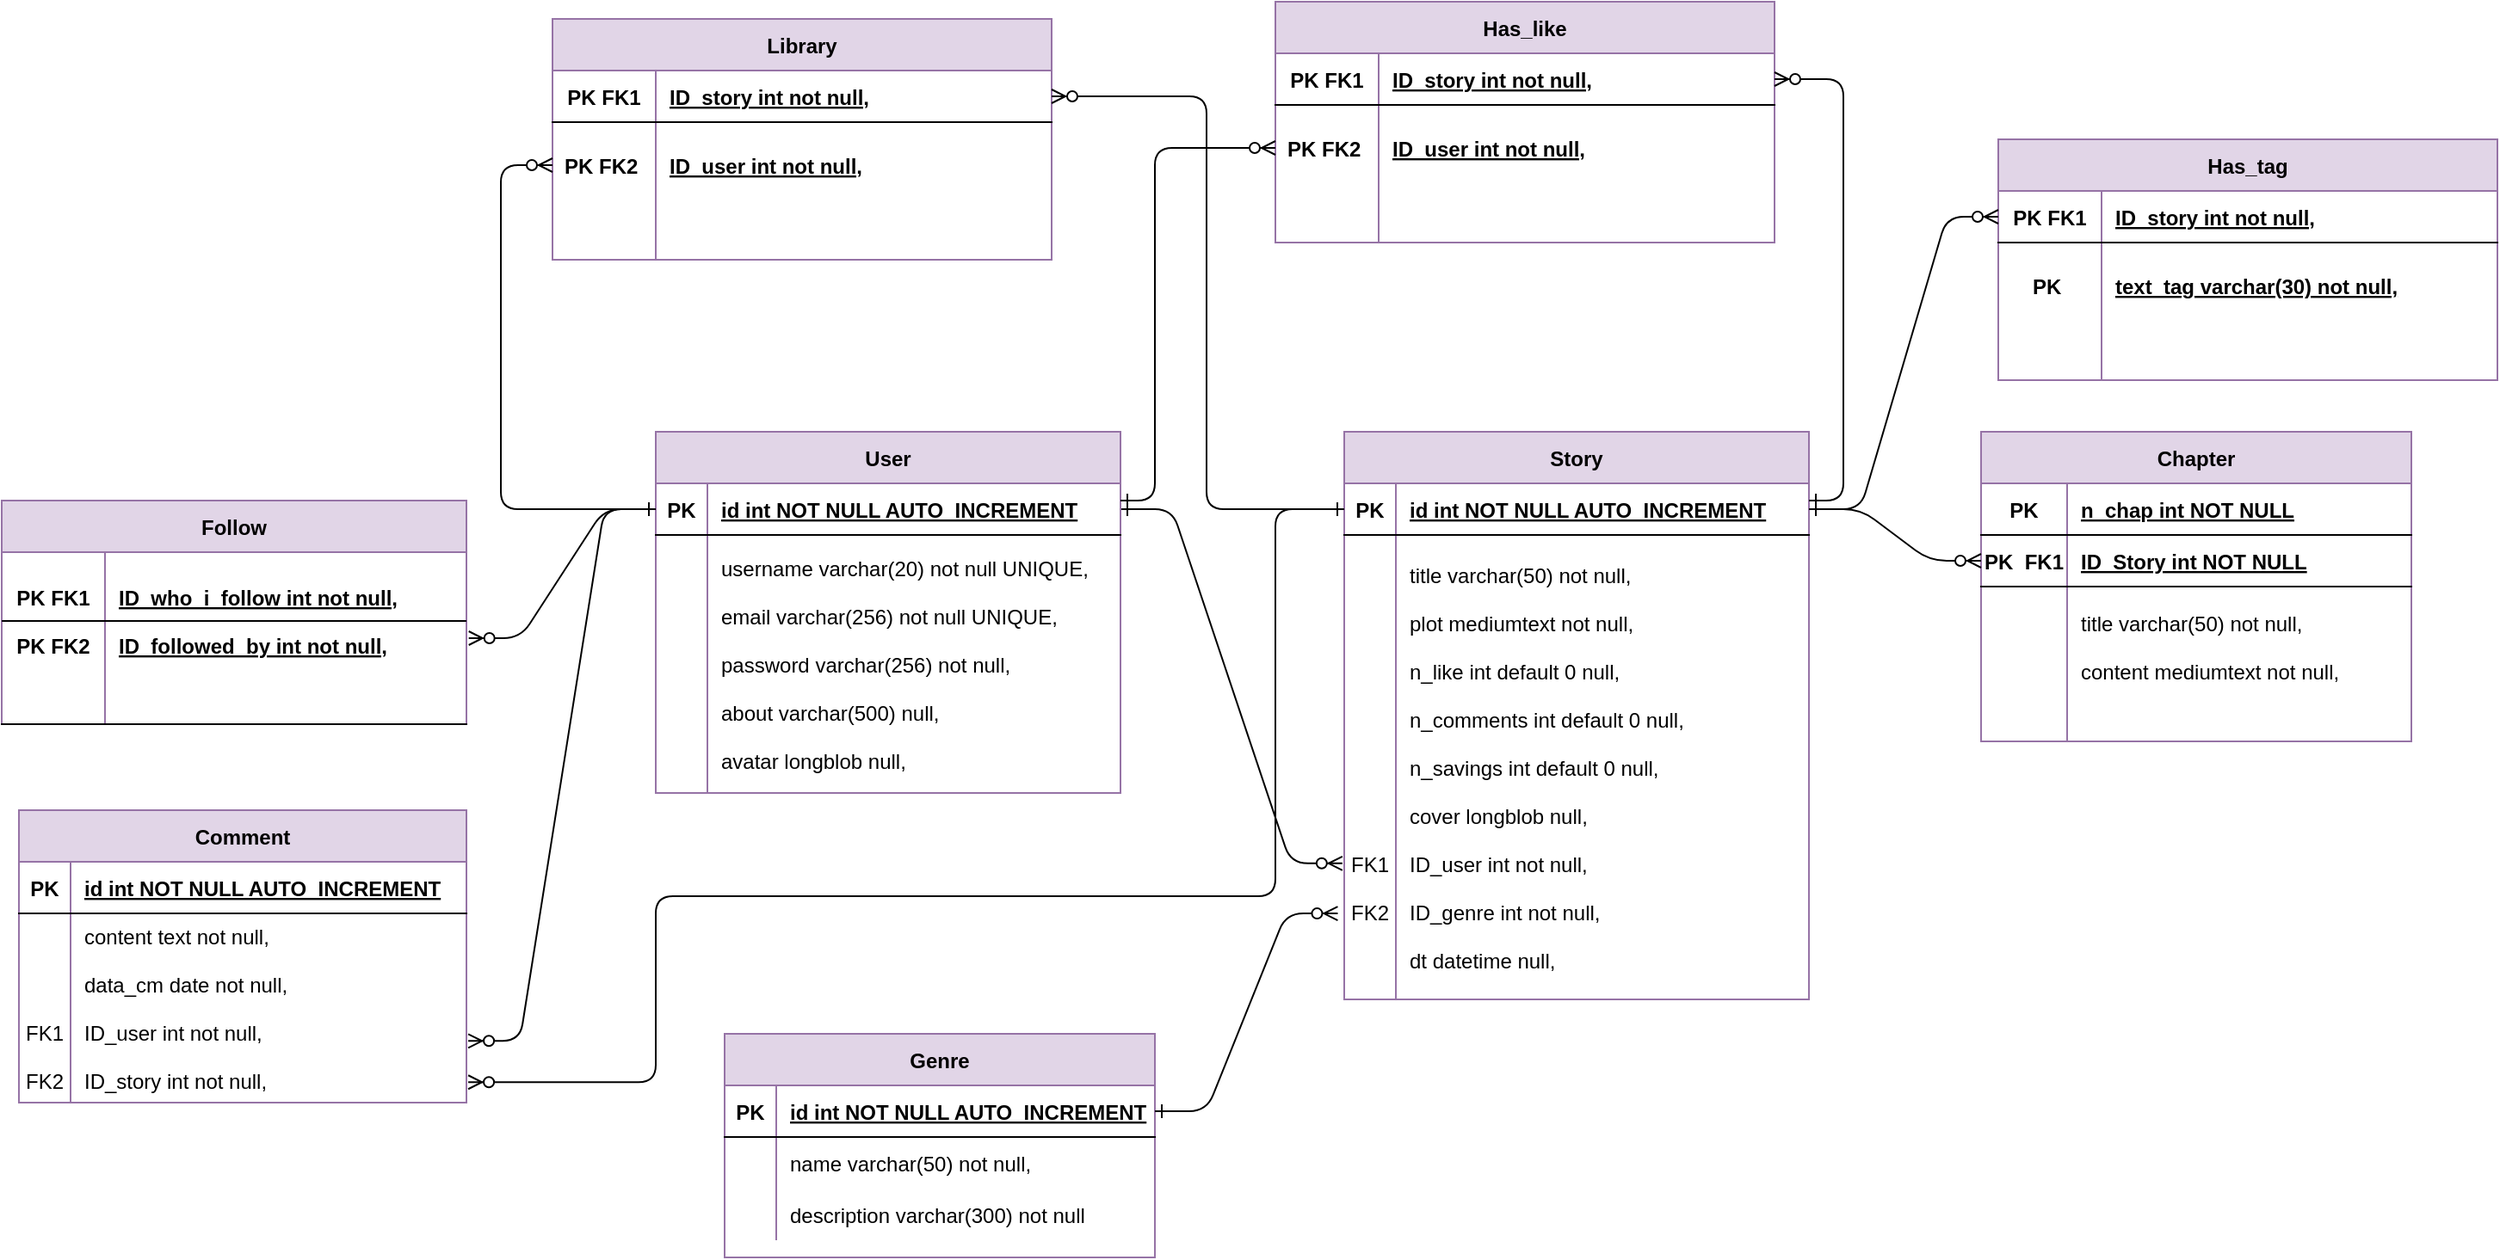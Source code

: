 <mxfile version="20.8.10" type="device"><diagram id="R2lEEEUBdFMjLlhIrx00" name="Page-1"><mxGraphModel dx="2759" dy="2229" grid="1" gridSize="10" guides="1" tooltips="1" connect="1" arrows="1" fold="1" page="1" pageScale="1" pageWidth="850" pageHeight="1100" math="0" shadow="0" extFonts="Permanent Marker^https://fonts.googleapis.com/css?family=Permanent+Marker"><root><mxCell id="0"/><mxCell id="1" parent="0"/><mxCell id="C-vyLk0tnHw3VtMMgP7b-1" value="" style="edgeStyle=entityRelationEdgeStyle;endArrow=ERzeroToMany;startArrow=ERone;endFill=1;startFill=0;entryX=-0.004;entryY=0.707;entryDx=0;entryDy=0;entryPerimeter=0;" parent="1" source="C-vyLk0tnHw3VtMMgP7b-24" target="C-vyLk0tnHw3VtMMgP7b-9" edge="1"><mxGeometry width="100" height="100" relative="1" as="geometry"><mxPoint x="340" y="720" as="sourcePoint"/><mxPoint x="480" y="225" as="targetPoint"/></mxGeometry></mxCell><mxCell id="C-vyLk0tnHw3VtMMgP7b-2" value="Story" style="shape=table;startSize=30;container=1;collapsible=1;childLayout=tableLayout;fixedRows=1;rowLines=0;fontStyle=1;align=center;resizeLast=1;fillColor=#e1d5e7;strokeColor=#9673a6;" parent="1" vertex="1"><mxGeometry x="520" y="150" width="270" height="330" as="geometry"/></mxCell><mxCell id="C-vyLk0tnHw3VtMMgP7b-3" value="" style="shape=partialRectangle;collapsible=0;dropTarget=0;pointerEvents=0;fillColor=none;points=[[0,0.5],[1,0.5]];portConstraint=eastwest;top=0;left=0;right=0;bottom=1;" parent="C-vyLk0tnHw3VtMMgP7b-2" vertex="1"><mxGeometry y="30" width="270" height="30" as="geometry"/></mxCell><mxCell id="C-vyLk0tnHw3VtMMgP7b-4" value="PK" style="shape=partialRectangle;overflow=hidden;connectable=0;fillColor=none;top=0;left=0;bottom=0;right=0;fontStyle=1;" parent="C-vyLk0tnHw3VtMMgP7b-3" vertex="1"><mxGeometry width="30" height="30" as="geometry"><mxRectangle width="30" height="30" as="alternateBounds"/></mxGeometry></mxCell><mxCell id="C-vyLk0tnHw3VtMMgP7b-5" value="id int NOT NULL AUTO_INCREMENT" style="shape=partialRectangle;overflow=hidden;connectable=0;fillColor=none;top=0;left=0;bottom=0;right=0;align=left;spacingLeft=6;fontStyle=5;" parent="C-vyLk0tnHw3VtMMgP7b-3" vertex="1"><mxGeometry x="30" width="240" height="30" as="geometry"><mxRectangle width="240" height="30" as="alternateBounds"/></mxGeometry></mxCell><mxCell id="C-vyLk0tnHw3VtMMgP7b-9" value="" style="shape=partialRectangle;collapsible=0;dropTarget=0;pointerEvents=0;fillColor=none;points=[[0,0.5],[1,0.5]];portConstraint=eastwest;top=0;left=0;right=0;bottom=0;" parent="C-vyLk0tnHw3VtMMgP7b-2" vertex="1"><mxGeometry y="60" width="270" height="270" as="geometry"/></mxCell><mxCell id="C-vyLk0tnHw3VtMMgP7b-10" value="&#10;&#10;&#10;&#10;&#10;&#10;&#10;&#10;&#10;&#10;FK1&#10;&#10;FK2" style="shape=partialRectangle;overflow=hidden;connectable=0;fillColor=none;top=0;left=0;bottom=0;right=0;" parent="C-vyLk0tnHw3VtMMgP7b-9" vertex="1"><mxGeometry width="30" height="270" as="geometry"><mxRectangle width="30" height="270" as="alternateBounds"/></mxGeometry></mxCell><mxCell id="C-vyLk0tnHw3VtMMgP7b-11" value="title      varchar(50)   not null,&#10;&#10;plot       mediumtext    not null,&#10;&#10;n_like     int default 0 null,&#10;&#10;n_comments int default 0 null,&#10;&#10;n_savings  int default 0 null,&#10;&#10;cover      longblob      null,&#10;&#10;ID_user    int           not null,&#10;&#10;ID_genre   int           not null,&#10;&#10;dt         datetime      null," style="shape=partialRectangle;overflow=hidden;connectable=0;fillColor=none;top=0;left=0;bottom=0;right=0;align=left;spacingLeft=6;" parent="C-vyLk0tnHw3VtMMgP7b-9" vertex="1"><mxGeometry x="30" width="240" height="270" as="geometry"><mxRectangle width="240" height="270" as="alternateBounds"/></mxGeometry></mxCell><mxCell id="C-vyLk0tnHw3VtMMgP7b-13" value="Comment" style="shape=table;startSize=30;container=1;collapsible=1;childLayout=tableLayout;fixedRows=1;rowLines=0;fontStyle=1;align=center;resizeLast=1;fillColor=#e1d5e7;strokeColor=#9673a6;" parent="1" vertex="1"><mxGeometry x="-250" y="370" width="260" height="170" as="geometry"/></mxCell><mxCell id="C-vyLk0tnHw3VtMMgP7b-14" value="" style="shape=partialRectangle;collapsible=0;dropTarget=0;pointerEvents=0;fillColor=none;points=[[0,0.5],[1,0.5]];portConstraint=eastwest;top=0;left=0;right=0;bottom=1;" parent="C-vyLk0tnHw3VtMMgP7b-13" vertex="1"><mxGeometry y="30" width="260" height="30" as="geometry"/></mxCell><mxCell id="C-vyLk0tnHw3VtMMgP7b-15" value="PK" style="shape=partialRectangle;overflow=hidden;connectable=0;fillColor=none;top=0;left=0;bottom=0;right=0;fontStyle=1;" parent="C-vyLk0tnHw3VtMMgP7b-14" vertex="1"><mxGeometry width="30" height="30" as="geometry"><mxRectangle width="30" height="30" as="alternateBounds"/></mxGeometry></mxCell><mxCell id="C-vyLk0tnHw3VtMMgP7b-16" value="id int NOT NULL AUTO_INCREMENT" style="shape=partialRectangle;overflow=hidden;connectable=0;fillColor=none;top=0;left=0;bottom=0;right=0;align=left;spacingLeft=6;fontStyle=5;" parent="C-vyLk0tnHw3VtMMgP7b-14" vertex="1"><mxGeometry x="30" width="230" height="30" as="geometry"><mxRectangle width="230" height="30" as="alternateBounds"/></mxGeometry></mxCell><mxCell id="C-vyLk0tnHw3VtMMgP7b-17" value="" style="shape=partialRectangle;collapsible=0;dropTarget=0;pointerEvents=0;fillColor=none;points=[[0,0.5],[1,0.5]];portConstraint=eastwest;top=0;left=0;right=0;bottom=0;" parent="C-vyLk0tnHw3VtMMgP7b-13" vertex="1"><mxGeometry y="60" width="260" height="110" as="geometry"/></mxCell><mxCell id="C-vyLk0tnHw3VtMMgP7b-18" value="&#10;&#10;&#10;&#10;FK1&#10;&#10;FK2" style="shape=partialRectangle;overflow=hidden;connectable=0;fillColor=none;top=0;left=0;bottom=0;right=0;" parent="C-vyLk0tnHw3VtMMgP7b-17" vertex="1"><mxGeometry width="30" height="110" as="geometry"><mxRectangle width="30" height="110" as="alternateBounds"/></mxGeometry></mxCell><mxCell id="C-vyLk0tnHw3VtMMgP7b-19" value="content  text not null,&#10;&#10;data_cm  date not null,&#10;&#10;ID_user  int  not null,&#10;&#10;ID_story int  not null," style="shape=partialRectangle;overflow=hidden;connectable=0;fillColor=none;top=0;left=0;bottom=0;right=0;align=left;spacingLeft=6;" parent="C-vyLk0tnHw3VtMMgP7b-17" vertex="1"><mxGeometry x="30" width="230" height="110" as="geometry"><mxRectangle width="230" height="110" as="alternateBounds"/></mxGeometry></mxCell><mxCell id="C-vyLk0tnHw3VtMMgP7b-23" value="User" style="shape=table;startSize=30;container=1;collapsible=1;childLayout=tableLayout;fixedRows=1;rowLines=0;fontStyle=1;align=center;resizeLast=1;fillColor=#e1d5e7;strokeColor=#9673a6;" parent="1" vertex="1"><mxGeometry x="120" y="150" width="270" height="210" as="geometry"/></mxCell><mxCell id="C-vyLk0tnHw3VtMMgP7b-24" value="" style="shape=partialRectangle;collapsible=0;dropTarget=0;pointerEvents=0;fillColor=none;points=[[0,0.5],[1,0.5]];portConstraint=eastwest;top=0;left=0;right=0;bottom=1;" parent="C-vyLk0tnHw3VtMMgP7b-23" vertex="1"><mxGeometry y="30" width="270" height="30" as="geometry"/></mxCell><mxCell id="C-vyLk0tnHw3VtMMgP7b-25" value="PK" style="shape=partialRectangle;overflow=hidden;connectable=0;fillColor=none;top=0;left=0;bottom=0;right=0;fontStyle=1;" parent="C-vyLk0tnHw3VtMMgP7b-24" vertex="1"><mxGeometry width="30" height="30" as="geometry"><mxRectangle width="30" height="30" as="alternateBounds"/></mxGeometry></mxCell><mxCell id="C-vyLk0tnHw3VtMMgP7b-26" value="id int NOT NULL AUTO_INCREMENT" style="shape=partialRectangle;overflow=hidden;connectable=0;fillColor=none;top=0;left=0;bottom=0;right=0;align=left;spacingLeft=6;fontStyle=5;" parent="C-vyLk0tnHw3VtMMgP7b-24" vertex="1"><mxGeometry x="30" width="240" height="30" as="geometry"><mxRectangle width="240" height="30" as="alternateBounds"/></mxGeometry></mxCell><mxCell id="C-vyLk0tnHw3VtMMgP7b-27" value="" style="shape=partialRectangle;collapsible=0;dropTarget=0;pointerEvents=0;fillColor=none;points=[[0,0.5],[1,0.5]];portConstraint=eastwest;top=0;left=0;right=0;bottom=0;" parent="C-vyLk0tnHw3VtMMgP7b-23" vertex="1"><mxGeometry y="60" width="270" height="150" as="geometry"/></mxCell><mxCell id="C-vyLk0tnHw3VtMMgP7b-28" value="" style="shape=partialRectangle;overflow=hidden;connectable=0;fillColor=none;top=0;left=0;bottom=0;right=0;" parent="C-vyLk0tnHw3VtMMgP7b-27" vertex="1"><mxGeometry width="30" height="150" as="geometry"><mxRectangle width="30" height="150" as="alternateBounds"/></mxGeometry></mxCell><mxCell id="C-vyLk0tnHw3VtMMgP7b-29" value="username varchar(20)  not null UNIQUE,&#10;&#10;email    varchar(256) not null UNIQUE,&#10;&#10;password varchar(256) not null,&#10;&#10;about    varchar(500) null,&#10;&#10;avatar   longblob     null," style="shape=partialRectangle;overflow=hidden;connectable=0;fillColor=none;top=0;left=0;bottom=0;right=0;align=left;spacingLeft=6;" parent="C-vyLk0tnHw3VtMMgP7b-27" vertex="1"><mxGeometry x="30" width="240" height="150" as="geometry"><mxRectangle width="240" height="150" as="alternateBounds"/></mxGeometry></mxCell><mxCell id="4PR2JbkLCqVuDebLMWzn-1" value="Genre" style="shape=table;startSize=30;container=1;collapsible=1;childLayout=tableLayout;fixedRows=1;rowLines=0;fontStyle=1;align=center;resizeLast=1;fillColor=#e1d5e7;strokeColor=#9673a6;" vertex="1" parent="1"><mxGeometry x="160" y="500" width="250" height="130" as="geometry"/></mxCell><mxCell id="4PR2JbkLCqVuDebLMWzn-2" value="" style="shape=partialRectangle;collapsible=0;dropTarget=0;pointerEvents=0;fillColor=none;points=[[0,0.5],[1,0.5]];portConstraint=eastwest;top=0;left=0;right=0;bottom=1;" vertex="1" parent="4PR2JbkLCqVuDebLMWzn-1"><mxGeometry y="30" width="250" height="30" as="geometry"/></mxCell><mxCell id="4PR2JbkLCqVuDebLMWzn-3" value="PK" style="shape=partialRectangle;overflow=hidden;connectable=0;fillColor=none;top=0;left=0;bottom=0;right=0;fontStyle=1;" vertex="1" parent="4PR2JbkLCqVuDebLMWzn-2"><mxGeometry width="30" height="30" as="geometry"><mxRectangle width="30" height="30" as="alternateBounds"/></mxGeometry></mxCell><mxCell id="4PR2JbkLCqVuDebLMWzn-4" value="id int NOT NULL AUTO_INCREMENT" style="shape=partialRectangle;overflow=hidden;connectable=0;fillColor=none;top=0;left=0;bottom=0;right=0;align=left;spacingLeft=6;fontStyle=5;" vertex="1" parent="4PR2JbkLCqVuDebLMWzn-2"><mxGeometry x="30" width="220" height="30" as="geometry"><mxRectangle width="220" height="30" as="alternateBounds"/></mxGeometry></mxCell><mxCell id="4PR2JbkLCqVuDebLMWzn-5" value="" style="shape=partialRectangle;collapsible=0;dropTarget=0;pointerEvents=0;fillColor=none;points=[[0,0.5],[1,0.5]];portConstraint=eastwest;top=0;left=0;right=0;bottom=0;" vertex="1" parent="4PR2JbkLCqVuDebLMWzn-1"><mxGeometry y="60" width="250" height="30" as="geometry"/></mxCell><mxCell id="4PR2JbkLCqVuDebLMWzn-6" value="" style="shape=partialRectangle;overflow=hidden;connectable=0;fillColor=none;top=0;left=0;bottom=0;right=0;" vertex="1" parent="4PR2JbkLCqVuDebLMWzn-5"><mxGeometry width="30" height="30" as="geometry"><mxRectangle width="30" height="30" as="alternateBounds"/></mxGeometry></mxCell><mxCell id="4PR2JbkLCqVuDebLMWzn-7" value="name        varchar(50)  not null," style="shape=partialRectangle;overflow=hidden;connectable=0;fillColor=none;top=0;left=0;bottom=0;right=0;align=left;spacingLeft=6;" vertex="1" parent="4PR2JbkLCqVuDebLMWzn-5"><mxGeometry x="30" width="220" height="30" as="geometry"><mxRectangle width="220" height="30" as="alternateBounds"/></mxGeometry></mxCell><mxCell id="4PR2JbkLCqVuDebLMWzn-8" value="" style="shape=partialRectangle;collapsible=0;dropTarget=0;pointerEvents=0;fillColor=none;points=[[0,0.5],[1,0.5]];portConstraint=eastwest;top=0;left=0;right=0;bottom=0;" vertex="1" parent="4PR2JbkLCqVuDebLMWzn-1"><mxGeometry y="90" width="250" height="30" as="geometry"/></mxCell><mxCell id="4PR2JbkLCqVuDebLMWzn-9" value="" style="shape=partialRectangle;overflow=hidden;connectable=0;fillColor=none;top=0;left=0;bottom=0;right=0;" vertex="1" parent="4PR2JbkLCqVuDebLMWzn-8"><mxGeometry width="30" height="30" as="geometry"><mxRectangle width="30" height="30" as="alternateBounds"/></mxGeometry></mxCell><mxCell id="4PR2JbkLCqVuDebLMWzn-10" value="description varchar(300) not null" style="shape=partialRectangle;overflow=hidden;connectable=0;fillColor=none;top=0;left=0;bottom=0;right=0;align=left;spacingLeft=6;" vertex="1" parent="4PR2JbkLCqVuDebLMWzn-8"><mxGeometry x="30" width="220" height="30" as="geometry"><mxRectangle width="220" height="30" as="alternateBounds"/></mxGeometry></mxCell><mxCell id="4PR2JbkLCqVuDebLMWzn-11" value="Chapter" style="shape=table;startSize=30;container=1;collapsible=1;childLayout=tableLayout;fixedRows=1;rowLines=0;fontStyle=1;align=center;resizeLast=1;fillColor=#e1d5e7;strokeColor=#9673a6;" vertex="1" parent="1"><mxGeometry x="890" y="150" width="250" height="180" as="geometry"/></mxCell><mxCell id="4PR2JbkLCqVuDebLMWzn-73" value="" style="shape=partialRectangle;collapsible=0;dropTarget=0;pointerEvents=0;fillColor=none;points=[[0,0.5],[1,0.5]];portConstraint=eastwest;top=0;left=0;right=0;bottom=1;" vertex="1" parent="4PR2JbkLCqVuDebLMWzn-11"><mxGeometry y="30" width="250" height="30" as="geometry"/></mxCell><mxCell id="4PR2JbkLCqVuDebLMWzn-74" value="PK" style="shape=partialRectangle;overflow=hidden;connectable=0;fillColor=none;top=0;left=0;bottom=0;right=0;fontStyle=1;" vertex="1" parent="4PR2JbkLCqVuDebLMWzn-73"><mxGeometry width="50" height="30" as="geometry"><mxRectangle width="50" height="30" as="alternateBounds"/></mxGeometry></mxCell><mxCell id="4PR2JbkLCqVuDebLMWzn-75" value="n_chap int NOT NULL " style="shape=partialRectangle;overflow=hidden;connectable=0;fillColor=none;top=0;left=0;bottom=0;right=0;align=left;spacingLeft=6;fontStyle=5;" vertex="1" parent="4PR2JbkLCqVuDebLMWzn-73"><mxGeometry x="50" width="200" height="30" as="geometry"><mxRectangle width="200" height="30" as="alternateBounds"/></mxGeometry></mxCell><mxCell id="4PR2JbkLCqVuDebLMWzn-12" value="" style="shape=partialRectangle;collapsible=0;dropTarget=0;pointerEvents=0;fillColor=none;points=[[0,0.5],[1,0.5]];portConstraint=eastwest;top=0;left=0;right=0;bottom=1;" vertex="1" parent="4PR2JbkLCqVuDebLMWzn-11"><mxGeometry y="60" width="250" height="30" as="geometry"/></mxCell><mxCell id="4PR2JbkLCqVuDebLMWzn-13" value="PK  FK1" style="shape=partialRectangle;overflow=hidden;connectable=0;fillColor=none;top=0;left=0;bottom=0;right=0;fontStyle=1;" vertex="1" parent="4PR2JbkLCqVuDebLMWzn-12"><mxGeometry width="50" height="30" as="geometry"><mxRectangle width="50" height="30" as="alternateBounds"/></mxGeometry></mxCell><mxCell id="4PR2JbkLCqVuDebLMWzn-14" value="ID_Story int NOT NULL " style="shape=partialRectangle;overflow=hidden;connectable=0;fillColor=none;top=0;left=0;bottom=0;right=0;align=left;spacingLeft=6;fontStyle=5;" vertex="1" parent="4PR2JbkLCqVuDebLMWzn-12"><mxGeometry x="50" width="200" height="30" as="geometry"><mxRectangle width="200" height="30" as="alternateBounds"/></mxGeometry></mxCell><mxCell id="4PR2JbkLCqVuDebLMWzn-15" value="" style="shape=partialRectangle;collapsible=0;dropTarget=0;pointerEvents=0;fillColor=none;points=[[0,0.5],[1,0.5]];portConstraint=eastwest;top=0;left=0;right=0;bottom=0;" vertex="1" parent="4PR2JbkLCqVuDebLMWzn-11"><mxGeometry y="90" width="250" height="70" as="geometry"/></mxCell><mxCell id="4PR2JbkLCqVuDebLMWzn-16" value="" style="shape=partialRectangle;overflow=hidden;connectable=0;fillColor=none;top=0;left=0;bottom=0;right=0;" vertex="1" parent="4PR2JbkLCqVuDebLMWzn-15"><mxGeometry width="50" height="70" as="geometry"><mxRectangle width="50" height="70" as="alternateBounds"/></mxGeometry></mxCell><mxCell id="4PR2JbkLCqVuDebLMWzn-17" value="title    varchar(50) not null,&#10;&#10;content  mediumtext  not null," style="shape=partialRectangle;overflow=hidden;connectable=0;fillColor=none;top=0;left=0;bottom=0;right=0;align=left;spacingLeft=6;" vertex="1" parent="4PR2JbkLCqVuDebLMWzn-15"><mxGeometry x="50" width="200" height="70" as="geometry"><mxRectangle width="200" height="70" as="alternateBounds"/></mxGeometry></mxCell><mxCell id="4PR2JbkLCqVuDebLMWzn-18" value="" style="shape=partialRectangle;collapsible=0;dropTarget=0;pointerEvents=0;fillColor=none;points=[[0,0.5],[1,0.5]];portConstraint=eastwest;top=0;left=0;right=0;bottom=0;" vertex="1" parent="4PR2JbkLCqVuDebLMWzn-11"><mxGeometry y="160" width="250" height="20" as="geometry"/></mxCell><mxCell id="4PR2JbkLCqVuDebLMWzn-19" value="" style="shape=partialRectangle;overflow=hidden;connectable=0;fillColor=none;top=0;left=0;bottom=0;right=0;" vertex="1" parent="4PR2JbkLCqVuDebLMWzn-18"><mxGeometry width="50" height="20" as="geometry"><mxRectangle width="50" height="20" as="alternateBounds"/></mxGeometry></mxCell><mxCell id="4PR2JbkLCqVuDebLMWzn-20" value="" style="shape=partialRectangle;overflow=hidden;connectable=0;fillColor=none;top=0;left=0;bottom=0;right=0;align=left;spacingLeft=6;" vertex="1" parent="4PR2JbkLCqVuDebLMWzn-18"><mxGeometry x="50" width="200" height="20" as="geometry"><mxRectangle width="200" height="20" as="alternateBounds"/></mxGeometry></mxCell><mxCell id="4PR2JbkLCqVuDebLMWzn-41" value="Has_tag" style="shape=table;startSize=30;container=1;collapsible=1;childLayout=tableLayout;fixedRows=1;rowLines=0;fontStyle=1;align=center;resizeLast=1;fillColor=#e1d5e7;strokeColor=#9673a6;" vertex="1" parent="1"><mxGeometry x="900" y="-20" width="290" height="140" as="geometry"/></mxCell><mxCell id="4PR2JbkLCqVuDebLMWzn-42" value="" style="shape=partialRectangle;collapsible=0;dropTarget=0;pointerEvents=0;fillColor=none;points=[[0,0.5],[1,0.5]];portConstraint=eastwest;top=0;left=0;right=0;bottom=1;" vertex="1" parent="4PR2JbkLCqVuDebLMWzn-41"><mxGeometry y="30" width="290" height="30" as="geometry"/></mxCell><mxCell id="4PR2JbkLCqVuDebLMWzn-43" value="PK FK1" style="shape=partialRectangle;overflow=hidden;connectable=0;fillColor=none;top=0;left=0;bottom=0;right=0;fontStyle=1;" vertex="1" parent="4PR2JbkLCqVuDebLMWzn-42"><mxGeometry width="60" height="30" as="geometry"><mxRectangle width="60" height="30" as="alternateBounds"/></mxGeometry></mxCell><mxCell id="4PR2JbkLCqVuDebLMWzn-44" value="ID_story int         not null," style="shape=partialRectangle;overflow=hidden;connectable=0;fillColor=none;top=0;left=0;bottom=0;right=0;align=left;spacingLeft=6;fontStyle=5;" vertex="1" parent="4PR2JbkLCqVuDebLMWzn-42"><mxGeometry x="60" width="230" height="30" as="geometry"><mxRectangle width="230" height="30" as="alternateBounds"/></mxGeometry></mxCell><mxCell id="4PR2JbkLCqVuDebLMWzn-45" value="" style="shape=partialRectangle;collapsible=0;dropTarget=0;pointerEvents=0;fillColor=none;points=[[0,0.5],[1,0.5]];portConstraint=eastwest;top=0;left=0;right=0;bottom=0;" vertex="1" parent="4PR2JbkLCqVuDebLMWzn-41"><mxGeometry y="60" width="290" height="50" as="geometry"/></mxCell><mxCell id="4PR2JbkLCqVuDebLMWzn-46" value="PK " style="shape=partialRectangle;overflow=hidden;connectable=0;fillColor=none;top=0;left=0;bottom=0;right=0;fontStyle=1" vertex="1" parent="4PR2JbkLCqVuDebLMWzn-45"><mxGeometry width="60" height="50" as="geometry"><mxRectangle width="60" height="50" as="alternateBounds"/></mxGeometry></mxCell><mxCell id="4PR2JbkLCqVuDebLMWzn-47" value="text_tag varchar(30) not null," style="shape=partialRectangle;overflow=hidden;connectable=0;fillColor=none;top=0;left=0;bottom=0;right=0;align=left;spacingLeft=6;fontStyle=5" vertex="1" parent="4PR2JbkLCqVuDebLMWzn-45"><mxGeometry x="60" width="230" height="50" as="geometry"><mxRectangle width="230" height="50" as="alternateBounds"/></mxGeometry></mxCell><mxCell id="4PR2JbkLCqVuDebLMWzn-48" value="" style="shape=partialRectangle;collapsible=0;dropTarget=0;pointerEvents=0;fillColor=none;points=[[0,0.5],[1,0.5]];portConstraint=eastwest;top=0;left=0;right=0;bottom=0;" vertex="1" parent="4PR2JbkLCqVuDebLMWzn-41"><mxGeometry y="110" width="290" height="30" as="geometry"/></mxCell><mxCell id="4PR2JbkLCqVuDebLMWzn-49" value="" style="shape=partialRectangle;overflow=hidden;connectable=0;fillColor=none;top=0;left=0;bottom=0;right=0;" vertex="1" parent="4PR2JbkLCqVuDebLMWzn-48"><mxGeometry width="60" height="30" as="geometry"><mxRectangle width="60" height="30" as="alternateBounds"/></mxGeometry></mxCell><mxCell id="4PR2JbkLCqVuDebLMWzn-50" value="" style="shape=partialRectangle;overflow=hidden;connectable=0;fillColor=none;top=0;left=0;bottom=0;right=0;align=left;spacingLeft=6;" vertex="1" parent="4PR2JbkLCqVuDebLMWzn-48"><mxGeometry x="60" width="230" height="30" as="geometry"><mxRectangle width="230" height="30" as="alternateBounds"/></mxGeometry></mxCell><mxCell id="4PR2JbkLCqVuDebLMWzn-61" value="Follow" style="shape=table;startSize=30;container=1;collapsible=1;childLayout=tableLayout;fixedRows=1;rowLines=0;fontStyle=1;align=center;resizeLast=1;fillColor=#e1d5e7;strokeColor=#9673a6;" vertex="1" parent="1"><mxGeometry x="-260" y="190" width="270" height="130" as="geometry"/></mxCell><mxCell id="4PR2JbkLCqVuDebLMWzn-65" value="" style="shape=partialRectangle;collapsible=0;dropTarget=0;pointerEvents=0;fillColor=none;points=[[0,0.5],[1,0.5]];portConstraint=eastwest;top=0;left=0;right=0;bottom=0;" vertex="1" parent="4PR2JbkLCqVuDebLMWzn-61"><mxGeometry y="30" width="270" height="80" as="geometry"/></mxCell><mxCell id="4PR2JbkLCqVuDebLMWzn-66" value="PK FK1&#10;&#10;PK FK2" style="shape=partialRectangle;overflow=hidden;connectable=0;fillColor=none;top=0;left=0;bottom=0;right=0;fontStyle=1" vertex="1" parent="4PR2JbkLCqVuDebLMWzn-65"><mxGeometry width="60" height="80" as="geometry"><mxRectangle width="60" height="80" as="alternateBounds"/></mxGeometry></mxCell><mxCell id="4PR2JbkLCqVuDebLMWzn-67" value="ID_who_i_follow int not null,&#10;&#10;ID_followed_by  int not null," style="shape=partialRectangle;overflow=hidden;connectable=0;fillColor=none;top=0;left=0;bottom=0;right=0;align=left;spacingLeft=6;fontStyle=5" vertex="1" parent="4PR2JbkLCqVuDebLMWzn-65"><mxGeometry x="60" width="210" height="80" as="geometry"><mxRectangle width="210" height="80" as="alternateBounds"/></mxGeometry></mxCell><mxCell id="4PR2JbkLCqVuDebLMWzn-62" value="" style="shape=partialRectangle;collapsible=0;dropTarget=0;pointerEvents=0;fillColor=none;points=[[0,0.5],[1,0.5]];portConstraint=eastwest;top=0;left=0;right=0;bottom=1;" vertex="1" parent="4PR2JbkLCqVuDebLMWzn-61"><mxGeometry y="110" width="270" height="20" as="geometry"/></mxCell><mxCell id="4PR2JbkLCqVuDebLMWzn-63" value="" style="shape=partialRectangle;overflow=hidden;connectable=0;fillColor=none;top=0;left=0;bottom=0;right=0;fontStyle=1;" vertex="1" parent="4PR2JbkLCqVuDebLMWzn-62"><mxGeometry width="60" height="20" as="geometry"><mxRectangle width="60" height="20" as="alternateBounds"/></mxGeometry></mxCell><mxCell id="4PR2JbkLCqVuDebLMWzn-64" value="" style="shape=partialRectangle;overflow=hidden;connectable=0;fillColor=none;top=0;left=0;bottom=0;right=0;align=left;spacingLeft=6;fontStyle=5;" vertex="1" parent="4PR2JbkLCqVuDebLMWzn-62"><mxGeometry x="60" width="210" height="20" as="geometry"><mxRectangle width="210" height="20" as="alternateBounds"/></mxGeometry></mxCell><mxCell id="4PR2JbkLCqVuDebLMWzn-83" value="" style="endArrow=none;html=1;rounded=0;exitX=0;exitY=0.5;exitDx=0;exitDy=0;entryX=1;entryY=0.5;entryDx=0;entryDy=0;" edge="1" parent="4PR2JbkLCqVuDebLMWzn-61" source="4PR2JbkLCqVuDebLMWzn-65" target="4PR2JbkLCqVuDebLMWzn-65"><mxGeometry width="50" height="50" relative="1" as="geometry"><mxPoint x="590" y="180" as="sourcePoint"/><mxPoint x="640" y="130" as="targetPoint"/></mxGeometry></mxCell><mxCell id="4PR2JbkLCqVuDebLMWzn-72" value="" style="endArrow=ERzeroToMany;startArrow=ERone;endFill=1;startFill=0;entryX=1.005;entryY=0.625;entryDx=0;entryDy=0;exitX=0;exitY=0.5;exitDx=0;exitDy=0;entryPerimeter=0;edgeStyle=entityRelationEdgeStyle;" edge="1" parent="1" source="C-vyLk0tnHw3VtMMgP7b-24" target="4PR2JbkLCqVuDebLMWzn-65"><mxGeometry width="100" height="100" relative="1" as="geometry"><mxPoint x="380" y="205" as="sourcePoint"/><mxPoint x="460" y="205" as="targetPoint"/></mxGeometry></mxCell><mxCell id="4PR2JbkLCqVuDebLMWzn-78" value="" style="endArrow=ERzeroToMany;startArrow=ERone;endFill=1;startFill=0;entryX=1.004;entryY=0.674;entryDx=0;entryDy=0;exitX=0;exitY=0.5;exitDx=0;exitDy=0;edgeStyle=entityRelationEdgeStyle;entryPerimeter=0;" edge="1" parent="1" source="C-vyLk0tnHw3VtMMgP7b-24" target="C-vyLk0tnHw3VtMMgP7b-17"><mxGeometry width="100" height="100" relative="1" as="geometry"><mxPoint x="130" y="205" as="sourcePoint"/><mxPoint x="21.25" y="280" as="targetPoint"/></mxGeometry></mxCell><mxCell id="4PR2JbkLCqVuDebLMWzn-79" value="" style="edgeStyle=entityRelationEdgeStyle;endArrow=ERzeroToMany;startArrow=ERone;endFill=1;startFill=0;entryX=-0.014;entryY=0.815;entryDx=0;entryDy=0;entryPerimeter=0;exitX=1;exitY=0.5;exitDx=0;exitDy=0;" edge="1" parent="1" source="4PR2JbkLCqVuDebLMWzn-2" target="C-vyLk0tnHw3VtMMgP7b-9"><mxGeometry width="100" height="100" relative="1" as="geometry"><mxPoint x="480" y="500" as="sourcePoint"/><mxPoint x="568.92" y="705.89" as="targetPoint"/></mxGeometry></mxCell><mxCell id="4PR2JbkLCqVuDebLMWzn-80" value="" style="endArrow=ERzeroToMany;startArrow=ERone;endFill=1;startFill=0;entryX=1.004;entryY=0.892;entryDx=0;entryDy=0;exitX=0;exitY=0.5;exitDx=0;exitDy=0;edgeStyle=orthogonalEdgeStyle;entryPerimeter=0;" edge="1" parent="1" source="C-vyLk0tnHw3VtMMgP7b-3" target="C-vyLk0tnHw3VtMMgP7b-17"><mxGeometry width="100" height="100" relative="1" as="geometry"><mxPoint x="138.96" y="370" as="sourcePoint"/><mxPoint x="30.0" y="679.14" as="targetPoint"/><Array as="points"><mxPoint x="480" y="420"/><mxPoint x="120" y="420"/><mxPoint x="120" y="528"/></Array></mxGeometry></mxCell><mxCell id="4PR2JbkLCqVuDebLMWzn-84" value="" style="edgeStyle=entityRelationEdgeStyle;endArrow=ERzeroToMany;startArrow=ERone;endFill=1;startFill=0;entryX=0;entryY=0.5;entryDx=0;entryDy=0;exitX=1;exitY=0.5;exitDx=0;exitDy=0;" edge="1" parent="1" source="C-vyLk0tnHw3VtMMgP7b-3" target="4PR2JbkLCqVuDebLMWzn-12"><mxGeometry width="100" height="100" relative="1" as="geometry"><mxPoint x="420" y="555" as="sourcePoint"/><mxPoint x="526.22" y="440.05" as="targetPoint"/></mxGeometry></mxCell><mxCell id="4PR2JbkLCqVuDebLMWzn-85" value="" style="edgeStyle=entityRelationEdgeStyle;endArrow=ERzeroToMany;startArrow=ERone;endFill=1;startFill=0;entryX=0;entryY=0.5;entryDx=0;entryDy=0;exitX=1;exitY=0.5;exitDx=0;exitDy=0;" edge="1" parent="1" source="C-vyLk0tnHw3VtMMgP7b-3" target="4PR2JbkLCqVuDebLMWzn-42"><mxGeometry width="100" height="100" relative="1" as="geometry"><mxPoint x="800" y="205" as="sourcePoint"/><mxPoint x="900" y="235" as="targetPoint"/></mxGeometry></mxCell><mxCell id="4PR2JbkLCqVuDebLMWzn-86" value="Has_like" style="shape=table;startSize=30;container=1;collapsible=1;childLayout=tableLayout;fixedRows=1;rowLines=0;fontStyle=1;align=center;resizeLast=1;fillColor=#e1d5e7;strokeColor=#9673a6;" vertex="1" parent="1"><mxGeometry x="480" y="-100" width="290" height="140" as="geometry"/></mxCell><mxCell id="4PR2JbkLCqVuDebLMWzn-87" value="" style="shape=partialRectangle;collapsible=0;dropTarget=0;pointerEvents=0;fillColor=none;points=[[0,0.5],[1,0.5]];portConstraint=eastwest;top=0;left=0;right=0;bottom=1;" vertex="1" parent="4PR2JbkLCqVuDebLMWzn-86"><mxGeometry y="30" width="290" height="30" as="geometry"/></mxCell><mxCell id="4PR2JbkLCqVuDebLMWzn-88" value="PK FK1" style="shape=partialRectangle;overflow=hidden;connectable=0;fillColor=none;top=0;left=0;bottom=0;right=0;fontStyle=1;" vertex="1" parent="4PR2JbkLCqVuDebLMWzn-87"><mxGeometry width="60" height="30" as="geometry"><mxRectangle width="60" height="30" as="alternateBounds"/></mxGeometry></mxCell><mxCell id="4PR2JbkLCqVuDebLMWzn-89" value="ID_story int         not null," style="shape=partialRectangle;overflow=hidden;connectable=0;fillColor=none;top=0;left=0;bottom=0;right=0;align=left;spacingLeft=6;fontStyle=5;" vertex="1" parent="4PR2JbkLCqVuDebLMWzn-87"><mxGeometry x="60" width="230" height="30" as="geometry"><mxRectangle width="230" height="30" as="alternateBounds"/></mxGeometry></mxCell><mxCell id="4PR2JbkLCqVuDebLMWzn-90" value="" style="shape=partialRectangle;collapsible=0;dropTarget=0;pointerEvents=0;fillColor=none;points=[[0,0.5],[1,0.5]];portConstraint=eastwest;top=0;left=0;right=0;bottom=0;" vertex="1" parent="4PR2JbkLCqVuDebLMWzn-86"><mxGeometry y="60" width="290" height="50" as="geometry"/></mxCell><mxCell id="4PR2JbkLCqVuDebLMWzn-91" value="PK FK2 " style="shape=partialRectangle;overflow=hidden;connectable=0;fillColor=none;top=0;left=0;bottom=0;right=0;fontStyle=1" vertex="1" parent="4PR2JbkLCqVuDebLMWzn-90"><mxGeometry width="60" height="50" as="geometry"><mxRectangle width="60" height="50" as="alternateBounds"/></mxGeometry></mxCell><mxCell id="4PR2JbkLCqVuDebLMWzn-92" value="ID_user int not null," style="shape=partialRectangle;overflow=hidden;connectable=0;fillColor=none;top=0;left=0;bottom=0;right=0;align=left;spacingLeft=6;fontStyle=5" vertex="1" parent="4PR2JbkLCqVuDebLMWzn-90"><mxGeometry x="60" width="230" height="50" as="geometry"><mxRectangle width="230" height="50" as="alternateBounds"/></mxGeometry></mxCell><mxCell id="4PR2JbkLCqVuDebLMWzn-93" value="" style="shape=partialRectangle;collapsible=0;dropTarget=0;pointerEvents=0;fillColor=none;points=[[0,0.5],[1,0.5]];portConstraint=eastwest;top=0;left=0;right=0;bottom=0;" vertex="1" parent="4PR2JbkLCqVuDebLMWzn-86"><mxGeometry y="110" width="290" height="30" as="geometry"/></mxCell><mxCell id="4PR2JbkLCqVuDebLMWzn-94" value="" style="shape=partialRectangle;overflow=hidden;connectable=0;fillColor=none;top=0;left=0;bottom=0;right=0;" vertex="1" parent="4PR2JbkLCqVuDebLMWzn-93"><mxGeometry width="60" height="30" as="geometry"><mxRectangle width="60" height="30" as="alternateBounds"/></mxGeometry></mxCell><mxCell id="4PR2JbkLCqVuDebLMWzn-95" value="" style="shape=partialRectangle;overflow=hidden;connectable=0;fillColor=none;top=0;left=0;bottom=0;right=0;align=left;spacingLeft=6;" vertex="1" parent="4PR2JbkLCqVuDebLMWzn-93"><mxGeometry x="60" width="230" height="30" as="geometry"><mxRectangle width="230" height="30" as="alternateBounds"/></mxGeometry></mxCell><mxCell id="4PR2JbkLCqVuDebLMWzn-96" value="" style="edgeStyle=orthogonalEdgeStyle;endArrow=ERzeroToMany;startArrow=ERone;endFill=1;startFill=0;entryX=1;entryY=0.5;entryDx=0;entryDy=0;" edge="1" parent="1" target="4PR2JbkLCqVuDebLMWzn-87"><mxGeometry width="100" height="100" relative="1" as="geometry"><mxPoint x="790" y="190" as="sourcePoint"/><mxPoint x="860" y="5" as="targetPoint"/><Array as="points"><mxPoint x="810" y="190"/><mxPoint x="810" y="-55"/></Array></mxGeometry></mxCell><mxCell id="4PR2JbkLCqVuDebLMWzn-97" value="" style="edgeStyle=orthogonalEdgeStyle;endArrow=ERzeroToMany;startArrow=ERone;endFill=1;startFill=0;entryX=0;entryY=0.5;entryDx=0;entryDy=0;" edge="1" parent="1" target="4PR2JbkLCqVuDebLMWzn-90"><mxGeometry width="100" height="100" relative="1" as="geometry"><mxPoint x="390" y="190" as="sourcePoint"/><mxPoint x="780" y="-45" as="targetPoint"/><Array as="points"><mxPoint x="410" y="190"/><mxPoint x="410" y="-15"/></Array></mxGeometry></mxCell><mxCell id="4PR2JbkLCqVuDebLMWzn-98" value="Library" style="shape=table;startSize=30;container=1;collapsible=1;childLayout=tableLayout;fixedRows=1;rowLines=0;fontStyle=1;align=center;resizeLast=1;fillColor=#e1d5e7;strokeColor=#9673a6;" vertex="1" parent="1"><mxGeometry x="60" y="-90" width="290" height="140" as="geometry"/></mxCell><mxCell id="4PR2JbkLCqVuDebLMWzn-99" value="" style="shape=partialRectangle;collapsible=0;dropTarget=0;pointerEvents=0;fillColor=none;points=[[0,0.5],[1,0.5]];portConstraint=eastwest;top=0;left=0;right=0;bottom=1;" vertex="1" parent="4PR2JbkLCqVuDebLMWzn-98"><mxGeometry y="30" width="290" height="30" as="geometry"/></mxCell><mxCell id="4PR2JbkLCqVuDebLMWzn-100" value="PK FK1" style="shape=partialRectangle;overflow=hidden;connectable=0;fillColor=none;top=0;left=0;bottom=0;right=0;fontStyle=1;" vertex="1" parent="4PR2JbkLCqVuDebLMWzn-99"><mxGeometry width="60" height="30" as="geometry"><mxRectangle width="60" height="30" as="alternateBounds"/></mxGeometry></mxCell><mxCell id="4PR2JbkLCqVuDebLMWzn-101" value="ID_story int         not null," style="shape=partialRectangle;overflow=hidden;connectable=0;fillColor=none;top=0;left=0;bottom=0;right=0;align=left;spacingLeft=6;fontStyle=5;" vertex="1" parent="4PR2JbkLCqVuDebLMWzn-99"><mxGeometry x="60" width="230" height="30" as="geometry"><mxRectangle width="230" height="30" as="alternateBounds"/></mxGeometry></mxCell><mxCell id="4PR2JbkLCqVuDebLMWzn-102" value="" style="shape=partialRectangle;collapsible=0;dropTarget=0;pointerEvents=0;fillColor=none;points=[[0,0.5],[1,0.5]];portConstraint=eastwest;top=0;left=0;right=0;bottom=0;" vertex="1" parent="4PR2JbkLCqVuDebLMWzn-98"><mxGeometry y="60" width="290" height="50" as="geometry"/></mxCell><mxCell id="4PR2JbkLCqVuDebLMWzn-103" value="PK FK2 " style="shape=partialRectangle;overflow=hidden;connectable=0;fillColor=none;top=0;left=0;bottom=0;right=0;fontStyle=1" vertex="1" parent="4PR2JbkLCqVuDebLMWzn-102"><mxGeometry width="60" height="50" as="geometry"><mxRectangle width="60" height="50" as="alternateBounds"/></mxGeometry></mxCell><mxCell id="4PR2JbkLCqVuDebLMWzn-104" value="ID_user int not null," style="shape=partialRectangle;overflow=hidden;connectable=0;fillColor=none;top=0;left=0;bottom=0;right=0;align=left;spacingLeft=6;fontStyle=5" vertex="1" parent="4PR2JbkLCqVuDebLMWzn-102"><mxGeometry x="60" width="230" height="50" as="geometry"><mxRectangle width="230" height="50" as="alternateBounds"/></mxGeometry></mxCell><mxCell id="4PR2JbkLCqVuDebLMWzn-105" value="" style="shape=partialRectangle;collapsible=0;dropTarget=0;pointerEvents=0;fillColor=none;points=[[0,0.5],[1,0.5]];portConstraint=eastwest;top=0;left=0;right=0;bottom=0;" vertex="1" parent="4PR2JbkLCqVuDebLMWzn-98"><mxGeometry y="110" width="290" height="30" as="geometry"/></mxCell><mxCell id="4PR2JbkLCqVuDebLMWzn-106" value="" style="shape=partialRectangle;overflow=hidden;connectable=0;fillColor=none;top=0;left=0;bottom=0;right=0;" vertex="1" parent="4PR2JbkLCqVuDebLMWzn-105"><mxGeometry width="60" height="30" as="geometry"><mxRectangle width="60" height="30" as="alternateBounds"/></mxGeometry></mxCell><mxCell id="4PR2JbkLCqVuDebLMWzn-107" value="" style="shape=partialRectangle;overflow=hidden;connectable=0;fillColor=none;top=0;left=0;bottom=0;right=0;align=left;spacingLeft=6;" vertex="1" parent="4PR2JbkLCqVuDebLMWzn-105"><mxGeometry x="60" width="230" height="30" as="geometry"><mxRectangle width="230" height="30" as="alternateBounds"/></mxGeometry></mxCell><mxCell id="4PR2JbkLCqVuDebLMWzn-108" value="" style="edgeStyle=orthogonalEdgeStyle;endArrow=ERzeroToMany;startArrow=ERone;endFill=1;startFill=0;entryX=0;entryY=0.5;entryDx=0;entryDy=0;exitX=0;exitY=0.5;exitDx=0;exitDy=0;" edge="1" parent="1" source="C-vyLk0tnHw3VtMMgP7b-24" target="4PR2JbkLCqVuDebLMWzn-102"><mxGeometry width="100" height="100" relative="1" as="geometry"><mxPoint x="400" y="200" as="sourcePoint"/><mxPoint x="490" y="-5" as="targetPoint"/><Array as="points"><mxPoint x="30" y="195"/><mxPoint x="30" y="-5"/></Array></mxGeometry></mxCell><mxCell id="4PR2JbkLCqVuDebLMWzn-109" value="" style="edgeStyle=orthogonalEdgeStyle;endArrow=ERzeroToMany;startArrow=ERone;endFill=1;startFill=0;exitX=0;exitY=0.5;exitDx=0;exitDy=0;entryX=1;entryY=0.5;entryDx=0;entryDy=0;" edge="1" parent="1" source="C-vyLk0tnHw3VtMMgP7b-3" target="4PR2JbkLCqVuDebLMWzn-99"><mxGeometry width="100" height="100" relative="1" as="geometry"><mxPoint x="400" y="200" as="sourcePoint"/><mxPoint x="390" y="-60" as="targetPoint"/><Array as="points"><mxPoint x="440" y="195"/><mxPoint x="440" y="-45"/></Array></mxGeometry></mxCell></root></mxGraphModel></diagram></mxfile>